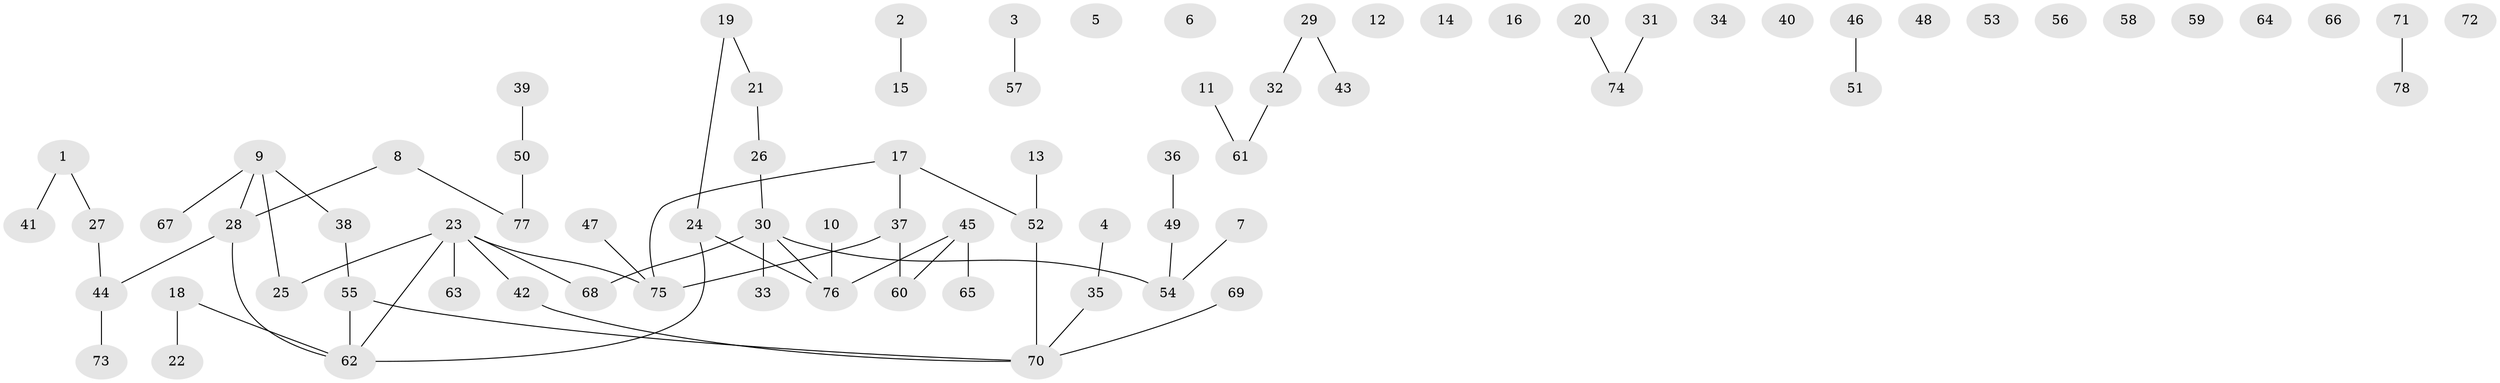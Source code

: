 // Generated by graph-tools (version 1.1) at 2025/12/03/09/25 04:12:54]
// undirected, 78 vertices, 64 edges
graph export_dot {
graph [start="1"]
  node [color=gray90,style=filled];
  1;
  2;
  3;
  4;
  5;
  6;
  7;
  8;
  9;
  10;
  11;
  12;
  13;
  14;
  15;
  16;
  17;
  18;
  19;
  20;
  21;
  22;
  23;
  24;
  25;
  26;
  27;
  28;
  29;
  30;
  31;
  32;
  33;
  34;
  35;
  36;
  37;
  38;
  39;
  40;
  41;
  42;
  43;
  44;
  45;
  46;
  47;
  48;
  49;
  50;
  51;
  52;
  53;
  54;
  55;
  56;
  57;
  58;
  59;
  60;
  61;
  62;
  63;
  64;
  65;
  66;
  67;
  68;
  69;
  70;
  71;
  72;
  73;
  74;
  75;
  76;
  77;
  78;
  1 -- 27;
  1 -- 41;
  2 -- 15;
  3 -- 57;
  4 -- 35;
  7 -- 54;
  8 -- 28;
  8 -- 77;
  9 -- 25;
  9 -- 28;
  9 -- 38;
  9 -- 67;
  10 -- 76;
  11 -- 61;
  13 -- 52;
  17 -- 37;
  17 -- 52;
  17 -- 75;
  18 -- 22;
  18 -- 62;
  19 -- 21;
  19 -- 24;
  20 -- 74;
  21 -- 26;
  23 -- 25;
  23 -- 42;
  23 -- 62;
  23 -- 63;
  23 -- 68;
  23 -- 75;
  24 -- 62;
  24 -- 76;
  26 -- 30;
  27 -- 44;
  28 -- 44;
  28 -- 62;
  29 -- 32;
  29 -- 43;
  30 -- 33;
  30 -- 54;
  30 -- 68;
  30 -- 76;
  31 -- 74;
  32 -- 61;
  35 -- 70;
  36 -- 49;
  37 -- 60;
  37 -- 75;
  38 -- 55;
  39 -- 50;
  42 -- 70;
  44 -- 73;
  45 -- 60;
  45 -- 65;
  45 -- 76;
  46 -- 51;
  47 -- 75;
  49 -- 54;
  50 -- 77;
  52 -- 70;
  55 -- 62;
  55 -- 70;
  69 -- 70;
  71 -- 78;
}
